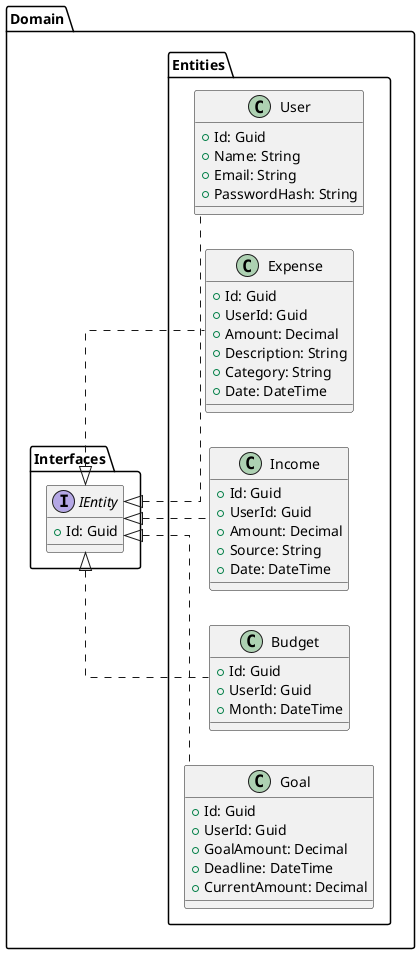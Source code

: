 @startuml ExpenseTrackerGroup4

left to right direction

skinparam linetype ortho

package Domain {
    package Interfaces {
        interface IEntity {
            + Id: Guid
        }
    }

    package Entities {
        class User {
            + Id: Guid
            + Name: String
            + Email: String
            + PasswordHash: String
        }

        class Expense {
            + Id: Guid
            + UserId: Guid
            + Amount: Decimal
            + Description: String
            + Category: String
            + Date: DateTime
        }

        class Income {
            + Id: Guid
            + UserId: Guid
            + Amount: Decimal
            + Source: String
            + Date: DateTime
        }

        class Budget {
            + Id: Guid
            + UserId: Guid
            + Month: DateTime
        }

        class Goal {
            + Id: Guid
            + UserId: Guid
            + GoalAmount: Decimal
            + Deadline: DateTime
            + CurrentAmount: Decimal
        }
    }

    Interfaces.IEntity <|.. Entities.User
    Interfaces.IEntity <|.. Entities.Expense
    Interfaces.IEntity <|.. Entities.Income
    Interfaces.IEntity <|.. Entities.Budget
    Interfaces.IEntity <|.. Entities.Goal
}

@enduml
